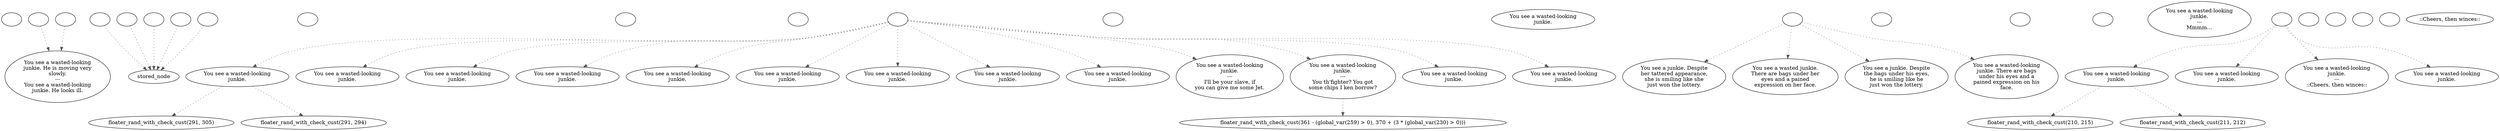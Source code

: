 digraph ncJunkie {
  "checkPartyMembersNearDoor" [style=filled       fillcolor="#FFFFFF"       color="#000000"]
  "checkPartyMembersNearDoor" [label=""]
  "ChooseFromList" [style=filled       fillcolor="#FFFFFF"       color="#000000"]
  "ChooseFromList" [label="You see a wasted-looking\njunkie. He is moving very\nslowly.\n---\nYou see a wasted-looking\njunkie. He looks ill."]
  "CLICK_PREV" [style=filled       fillcolor="#FFFFFF"       color="#000000"]
  "CLICK_PREV" -> "ChooseFromList" [style=dotted color="#555555"]
  "CLICK_PREV" [label=""]
  "CLICK_0" [style=filled       fillcolor="#FFFFFF"       color="#000000"]
  "CLICK_0" -> "stored_node" [style=dotted color="#555555"]
  "CLICK_0" [label=""]
  "CLICK_1" [style=filled       fillcolor="#FFFFFF"       color="#000000"]
  "CLICK_1" -> "stored_node" [style=dotted color="#555555"]
  "CLICK_1" [label=""]
  "CLICK_2" [style=filled       fillcolor="#FFFFFF"       color="#000000"]
  "CLICK_2" -> "stored_node" [style=dotted color="#555555"]
  "CLICK_2" [label=""]
  "CLICK_3" [style=filled       fillcolor="#FFFFFF"       color="#000000"]
  "CLICK_3" -> "stored_node" [style=dotted color="#555555"]
  "CLICK_3" [label=""]
  "CLICK_4" [style=filled       fillcolor="#FFFFFF"       color="#000000"]
  "CLICK_4" -> "stored_node" [style=dotted color="#555555"]
  "CLICK_4" [label=""]
  "CLICK_MORE" [style=filled       fillcolor="#FFFFFF"       color="#000000"]
  "CLICK_MORE" -> "ChooseFromList" [style=dotted color="#555555"]
  "CLICK_MORE" [label=""]
  "start" [style=filled       fillcolor="#FFFFFF"       color="#000000"]
  "start" [label=""]
  "critter_p_proc" [style=filled       fillcolor="#FFFFFF"       color="#000000"]
  "critter_p_proc" [label=""]
  "pickup_p_proc" [style=filled       fillcolor="#FFFFFF"       color="#000000"]
  "pickup_p_proc" [label=""]
  "talk_p_proc" [style=filled       fillcolor="#FFFFFF"       color="#000000"]
  "talk_p_proc" -> "Node010" [style=dotted color="#555555"]
  "talk_p_proc" -> "Node016" [style=dotted color="#555555"]
  "talk_p_proc" -> "Node017" [style=dotted color="#555555"]
  "talk_p_proc" -> "Node018" [style=dotted color="#555555"]
  "talk_p_proc" -> "Node019" [style=dotted color="#555555"]
  "talk_p_proc" -> "Node020" [style=dotted color="#555555"]
  "talk_p_proc" -> "Node021" [style=dotted color="#555555"]
  "talk_p_proc" -> "Node009" [style=dotted color="#555555"]
  "talk_p_proc" -> "Node011" [style=dotted color="#555555"]
  "talk_p_proc" -> "Node012" [style=dotted color="#555555"]
  "talk_p_proc" -> "Node013" [style=dotted color="#555555"]
  "talk_p_proc" -> "Node015" [style=dotted color="#555555"]
  "talk_p_proc" -> "Node014" [style=dotted color="#555555"]
  "talk_p_proc" [label=""]
  "destroy_p_proc" [style=filled       fillcolor="#FFFFFF"       color="#000000"]
  "destroy_p_proc" [label=""]
  "look_at_p_proc" [style=filled       fillcolor="#FFFFFF"       color="#000000"]
  "look_at_p_proc" [label="You see a wasted-looking\njunkie."]
  "description_p_proc" [style=filled       fillcolor="#FFFFFF"       color="#000000"]
  "description_p_proc" -> "Node004" [style=dotted color="#555555"]
  "description_p_proc" -> "Node003" [style=dotted color="#555555"]
  "description_p_proc" -> "Node002" [style=dotted color="#555555"]
  "description_p_proc" -> "Node001" [style=dotted color="#555555"]
  "description_p_proc" [label=""]
  "use_skill_on_p_proc" [style=filled       fillcolor="#FFFFFF"       color="#000000"]
  "use_skill_on_p_proc" [label=""]
  "damage_p_proc" [style=filled       fillcolor="#FFFFFF"       color="#000000"]
  "damage_p_proc" [label=""]
  "map_enter_p_proc" [style=filled       fillcolor="#FFFFFF"       color="#000000"]
  "map_enter_p_proc" [label=""]
  "use_obj_on_p_proc" [style=filled       fillcolor="#FFFFFF"       color="#000000"]
  "use_obj_on_p_proc" [label="You see a wasted-looking\njunkie.\n---\nMmmm..."]
  "timed_event_p_proc" [style=filled       fillcolor="#FFFFFF"       color="#000000"]
  "timed_event_p_proc" -> "Node006" [style=dotted color="#555555"]
  "timed_event_p_proc" -> "Node008" [style=dotted color="#555555"]
  "timed_event_p_proc" -> "Node005" [style=dotted color="#555555"]
  "timed_event_p_proc" -> "Node007" [style=dotted color="#555555"]
  "timed_event_p_proc" [label=""]
  "push_p_proc" [style=filled       fillcolor="#FFFFFF"       color="#000000"]
  "push_p_proc" [label=""]
  "map_update_p_proc" [style=filled       fillcolor="#FFFFFF"       color="#000000"]
  "map_update_p_proc" [label=""]
  "Node998" [style=filled       fillcolor="#FFFFFF"       color="#000000"]
  "Node998" [label=""]
  "Node999" [style=filled       fillcolor="#FFFFFF"       color="#000000"]
  "Node999" [label=""]
  "Node001" [style=filled       fillcolor="#FFFFFF"       color="#000000"]
  "Node001" [label="You see a wasted-looking\njunkie. There are bags\nunder his eyes and a\npained expression on his\nface."]
  "Node002" [style=filled       fillcolor="#FFFFFF"       color="#000000"]
  "Node002" [label="You see a junkie. Despite\nthe bags under his eyes,\nhe is smiling like he\njust won the lottery."]
  "Node003" [style=filled       fillcolor="#FFFFFF"       color="#000000"]
  "Node003" [label="You see a wasted junkie.\nThere are bags under her\neyes and a pained\nexpression on her face."]
  "Node004" [style=filled       fillcolor="#FFFFFF"       color="#000000"]
  "Node004" [label="You see a junkie. Despite\nher tattered appearance,\nshe is smiling like she\njust won the lottery."]
  "Node005" [style=filled       fillcolor="#FFFFFF"       color="#000000"]
  "Node005" [label="You see a wasted-looking\njunkie.\n---\n::Cheers, then winces::"]
  "Node006" [style=filled       fillcolor="#FFFFFF"       color="#000000"]
  "Node006" -> "floater_rand_with_check_cust(210, 215)" [style=dotted color="#555555"]
  "Node006" -> "floater_rand_with_check_cust(211, 212)" [style=dotted color="#555555"]
  "Node006" [label="You see a wasted-looking\njunkie."]
  "Node007" [style=filled       fillcolor="#FFFFFF"       color="#000000"]
  "Node007" [label="You see a wasted-looking\njunkie."]
  "Node008" [style=filled       fillcolor="#FFFFFF"       color="#000000"]
  "Node008" [label="You see a wasted-looking\njunkie."]
  "Node009" [style=filled       fillcolor="#FFFFFF"       color="#000000"]
  "Node009" [label="You see a wasted-looking\njunkie."]
  "Node010" [style=filled       fillcolor="#FFFFFF"       color="#000000"]
  "Node010" -> "floater_rand_with_check_cust(291, 305)" [style=dotted color="#555555"]
  "Node010" -> "floater_rand_with_check_cust(291, 294)" [style=dotted color="#555555"]
  "Node010" [label="You see a wasted-looking\njunkie."]
  "Node011" [style=filled       fillcolor="#FFFFFF"       color="#000000"]
  "Node011" [label="You see a wasted-looking\njunkie."]
  "Node012" [style=filled       fillcolor="#FFFFFF"       color="#000000"]
  "Node012" [label="You see a wasted-looking\njunkie.\n---\nI'll be your slave, if\nyou can give me some Jet."]
  "Node013" [style=filled       fillcolor="#FFFFFF"       color="#000000"]
  "Node013" -> "floater_rand_with_check_cust(361 - (global_var(259) > 0), 370 + (3 * (global_var(230) > 0)))" [style=dotted color="#555555"]
  "Node013" [label="You see a wasted-looking\njunkie.\n---\nYou th'fighter? You got\nsome chips I ken borrow?"]
  "Node014" [style=filled       fillcolor="#FFFFFF"       color="#000000"]
  "Node014" [label="You see a wasted-looking\njunkie."]
  "Node015" [style=filled       fillcolor="#FFFFFF"       color="#000000"]
  "Node015" [label="You see a wasted-looking\njunkie."]
  "Node016" [style=filled       fillcolor="#FFFFFF"       color="#000000"]
  "Node016" [label="You see a wasted-looking\njunkie."]
  "Node017" [style=filled       fillcolor="#FFFFFF"       color="#000000"]
  "Node017" [label="You see a wasted-looking\njunkie."]
  "Node018" [style=filled       fillcolor="#FFFFFF"       color="#000000"]
  "Node018" [label="You see a wasted-looking\njunkie."]
  "Node019" [style=filled       fillcolor="#FFFFFF"       color="#000000"]
  "Node019" [label="You see a wasted-looking\njunkie."]
  "Node020" [style=filled       fillcolor="#FFFFFF"       color="#000000"]
  "Node020" [label="You see a wasted-looking\njunkie."]
  "Node021" [style=filled       fillcolor="#FFFFFF"       color="#000000"]
  "Node021" [label="You see a wasted-looking\njunkie."]
  "floater_rand_with_check_cust" [style=filled       fillcolor="#FFFFFF"       color="#000000"]
  "floater_rand_with_check_cust" [label="::Cheers, then winces::"]
}